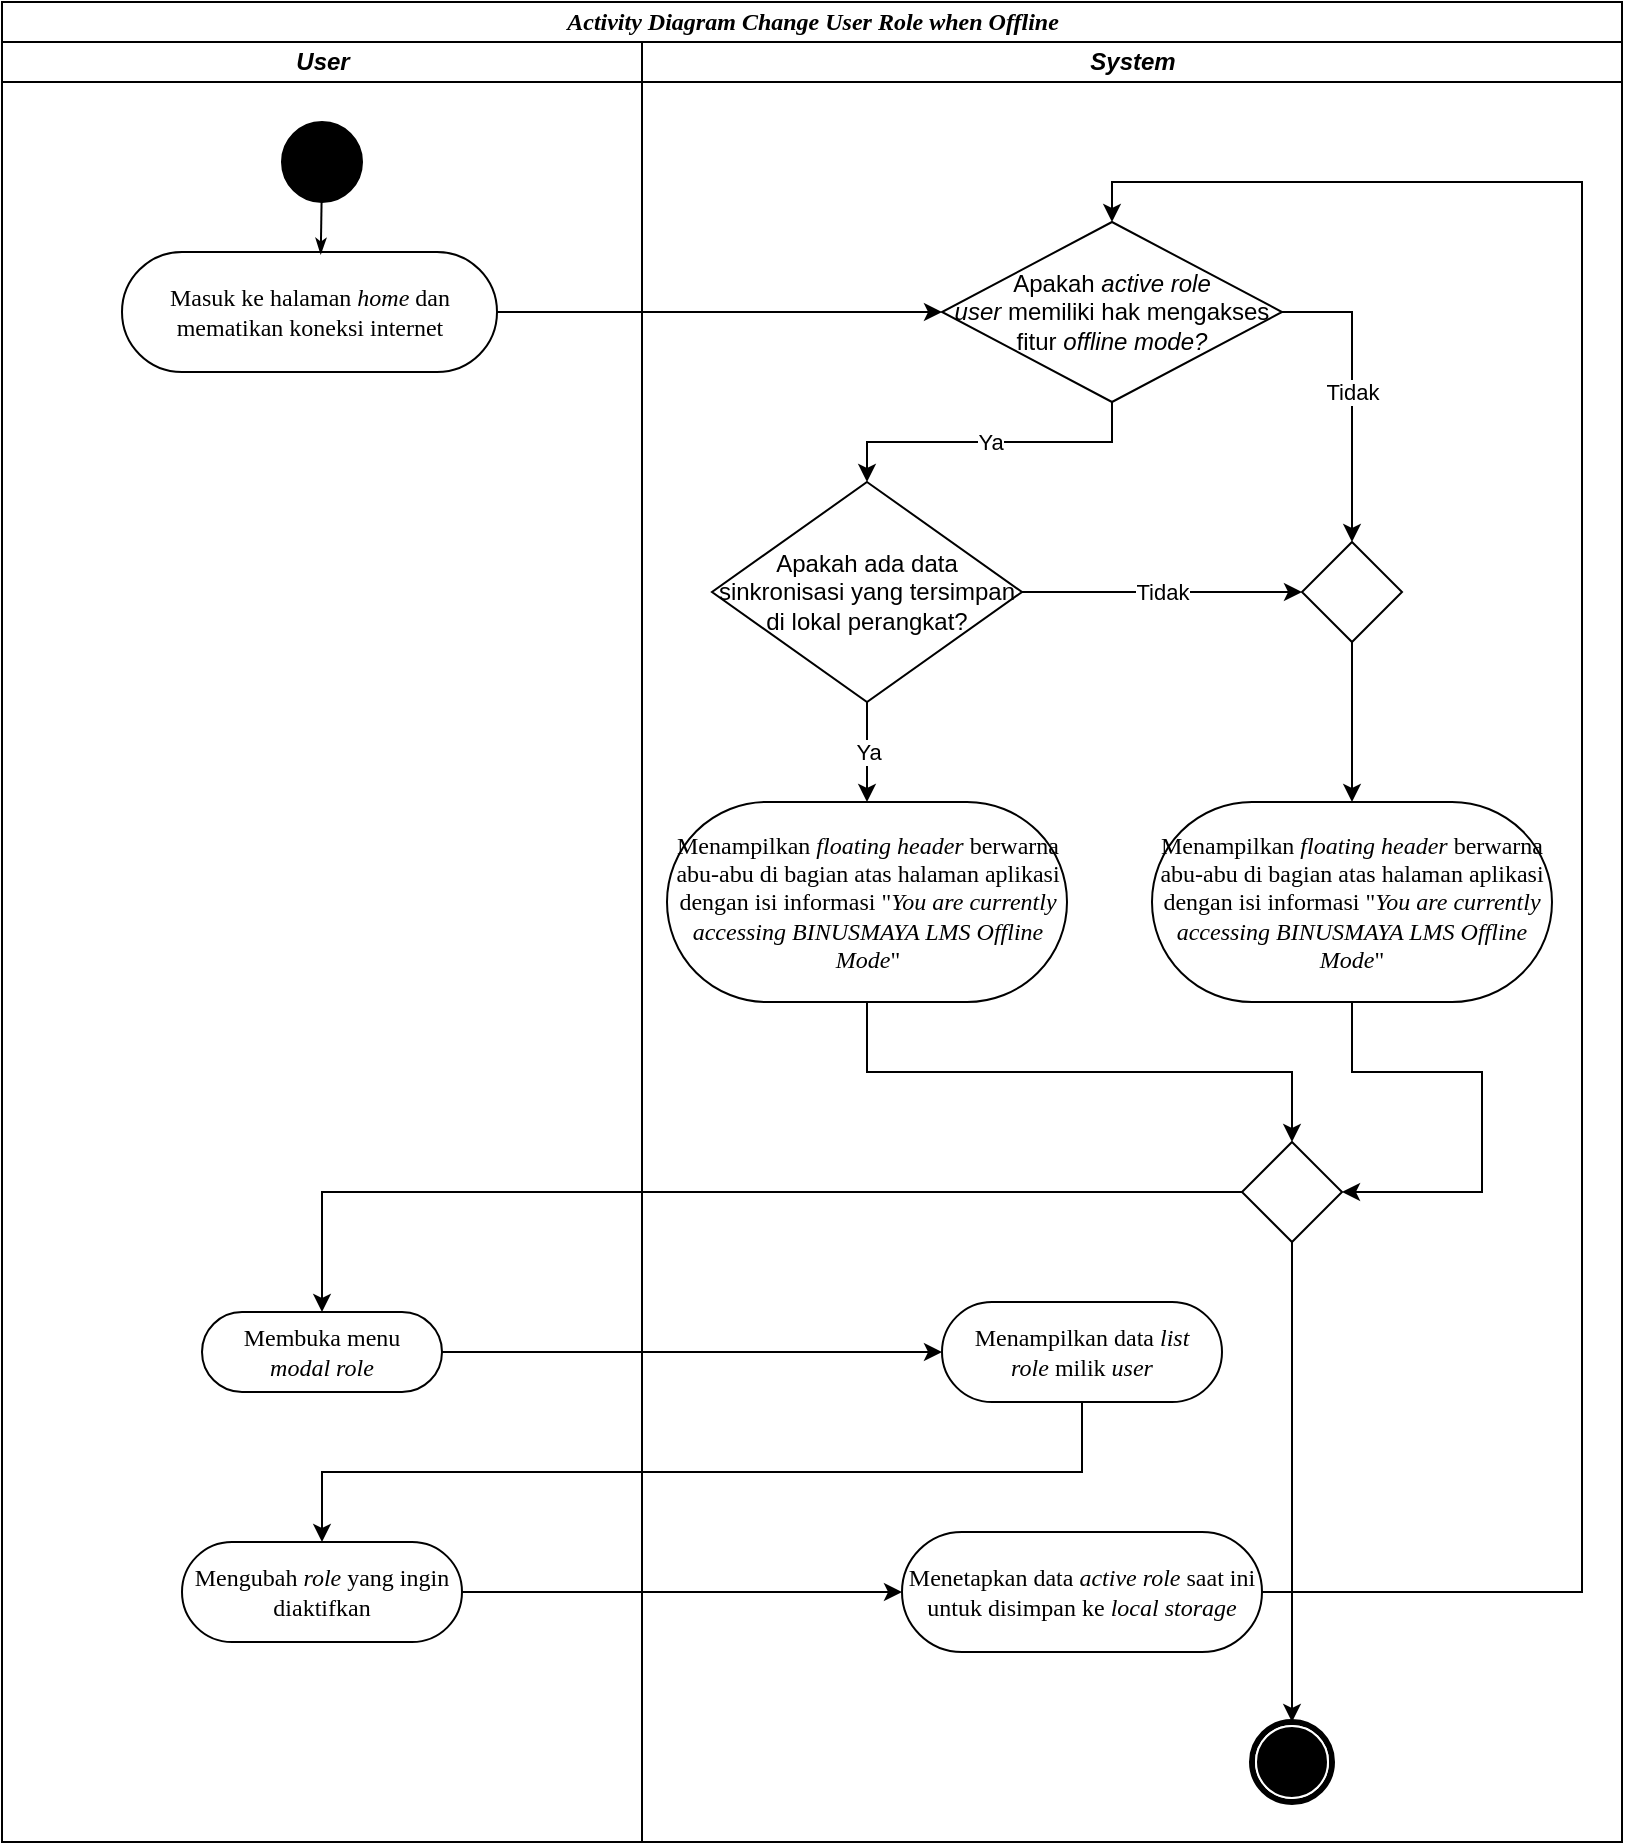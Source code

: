 <mxfile version="20.8.3" type="github">
  <diagram name="Page-1" id="0783ab3e-0a74-02c8-0abd-f7b4e66b4bec">
    <mxGraphModel dx="1500" dy="830" grid="1" gridSize="10" guides="1" tooltips="1" connect="1" arrows="1" fold="1" page="1" pageScale="1" pageWidth="850" pageHeight="1100" background="none" math="0" shadow="0">
      <root>
        <mxCell id="0" />
        <mxCell id="1" parent="0" />
        <mxCell id="1c1d494c118603dd-1" value="&lt;i&gt;Activity Diagram&lt;/i&gt;&amp;nbsp;&lt;i&gt;Change User Role when Offline&lt;/i&gt;" style="swimlane;html=1;childLayout=stackLayout;startSize=20;rounded=0;shadow=0;comic=0;labelBackgroundColor=none;strokeWidth=1;fontFamily=Verdana;fontSize=12;align=center;" parent="1" vertex="1">
          <mxGeometry x="20" y="90" width="810" height="920" as="geometry" />
        </mxCell>
        <mxCell id="9redM43dmEc5Fs1zs8RA-5" style="rounded=0;orthogonalLoop=1;jettySize=auto;html=1;exitX=1;exitY=0.5;exitDx=0;exitDy=0;" parent="1c1d494c118603dd-1" source="60571a20871a0731-8" target="9redM43dmEc5Fs1zs8RA-4" edge="1">
          <mxGeometry relative="1" as="geometry" />
        </mxCell>
        <mxCell id="1c1d494c118603dd-2" value="&lt;i&gt;User&lt;/i&gt;" style="swimlane;html=1;startSize=20;" parent="1c1d494c118603dd-1" vertex="1">
          <mxGeometry y="20" width="320" height="900" as="geometry">
            <mxRectangle y="20" width="40" height="970" as="alternateBounds" />
          </mxGeometry>
        </mxCell>
        <mxCell id="60571a20871a0731-4" value="" style="ellipse;whiteSpace=wrap;html=1;rounded=0;shadow=0;comic=0;labelBackgroundColor=none;strokeWidth=1;fillColor=#000000;fontFamily=Verdana;fontSize=12;align=center;" parent="1c1d494c118603dd-2" vertex="1">
          <mxGeometry x="140" y="40" width="40" height="40" as="geometry" />
        </mxCell>
        <mxCell id="60571a20871a0731-8" value="Masuk ke halaman &lt;i&gt;home &lt;/i&gt;dan mematikan koneksi internet" style="rounded=1;whiteSpace=wrap;html=1;shadow=0;comic=0;labelBackgroundColor=none;strokeWidth=1;fontFamily=Verdana;fontSize=12;align=center;arcSize=50;" parent="1c1d494c118603dd-2" vertex="1">
          <mxGeometry x="60" y="105" width="187.5" height="60" as="geometry" />
        </mxCell>
        <mxCell id="1c1d494c118603dd-27" style="rounded=0;html=1;labelBackgroundColor=none;startArrow=none;startFill=0;startSize=5;endArrow=classicThin;endFill=1;endSize=5;jettySize=auto;orthogonalLoop=1;strokeWidth=1;fontFamily=Verdana;fontSize=12;entryX=0.53;entryY=0.018;entryDx=0;entryDy=0;entryPerimeter=0;" parent="1c1d494c118603dd-2" source="60571a20871a0731-4" target="60571a20871a0731-8" edge="1">
          <mxGeometry relative="1" as="geometry">
            <mxPoint x="160" y="100" as="targetPoint" />
          </mxGeometry>
        </mxCell>
        <mxCell id="hw4aEWjpAXFNO5XK_DsB-16" value="Membuka menu &lt;i&gt;modal&lt;/i&gt;&amp;nbsp;&lt;i&gt;role&lt;/i&gt;" style="rounded=1;whiteSpace=wrap;html=1;shadow=0;comic=0;labelBackgroundColor=none;strokeWidth=1;fontFamily=Verdana;fontSize=12;align=center;arcSize=50;" vertex="1" parent="1c1d494c118603dd-2">
          <mxGeometry x="100" y="635" width="120" height="40" as="geometry" />
        </mxCell>
        <mxCell id="hw4aEWjpAXFNO5XK_DsB-20" value="Mengubah &lt;i&gt;role &lt;/i&gt;yang ingin diaktifkan" style="rounded=1;whiteSpace=wrap;html=1;shadow=0;comic=0;labelBackgroundColor=none;strokeWidth=1;fontFamily=Verdana;fontSize=12;align=center;arcSize=50;" vertex="1" parent="1c1d494c118603dd-2">
          <mxGeometry x="90" y="750" width="140" height="50" as="geometry" />
        </mxCell>
        <mxCell id="hw4aEWjpAXFNO5XK_DsB-17" style="edgeStyle=orthogonalEdgeStyle;rounded=0;orthogonalLoop=1;jettySize=auto;html=1;exitX=0;exitY=0.5;exitDx=0;exitDy=0;entryX=0.5;entryY=0;entryDx=0;entryDy=0;" edge="1" parent="1c1d494c118603dd-1" source="hw4aEWjpAXFNO5XK_DsB-13" target="hw4aEWjpAXFNO5XK_DsB-16">
          <mxGeometry relative="1" as="geometry" />
        </mxCell>
        <mxCell id="hw4aEWjpAXFNO5XK_DsB-19" style="edgeStyle=orthogonalEdgeStyle;rounded=0;orthogonalLoop=1;jettySize=auto;html=1;exitX=1;exitY=0.5;exitDx=0;exitDy=0;entryX=0;entryY=0.5;entryDx=0;entryDy=0;" edge="1" parent="1c1d494c118603dd-1" source="hw4aEWjpAXFNO5XK_DsB-16" target="hw4aEWjpAXFNO5XK_DsB-18">
          <mxGeometry relative="1" as="geometry" />
        </mxCell>
        <mxCell id="hw4aEWjpAXFNO5XK_DsB-21" style="edgeStyle=orthogonalEdgeStyle;rounded=0;orthogonalLoop=1;jettySize=auto;html=1;exitX=0.5;exitY=1;exitDx=0;exitDy=0;" edge="1" parent="1c1d494c118603dd-1" source="hw4aEWjpAXFNO5XK_DsB-18" target="hw4aEWjpAXFNO5XK_DsB-20">
          <mxGeometry relative="1" as="geometry" />
        </mxCell>
        <mxCell id="hw4aEWjpAXFNO5XK_DsB-23" style="edgeStyle=orthogonalEdgeStyle;rounded=0;orthogonalLoop=1;jettySize=auto;html=1;exitX=1;exitY=0.5;exitDx=0;exitDy=0;entryX=0;entryY=0.5;entryDx=0;entryDy=0;" edge="1" parent="1c1d494c118603dd-1" source="hw4aEWjpAXFNO5XK_DsB-20" target="hw4aEWjpAXFNO5XK_DsB-22">
          <mxGeometry relative="1" as="geometry" />
        </mxCell>
        <mxCell id="1c1d494c118603dd-4" value="&lt;i&gt;System&lt;/i&gt;" style="swimlane;html=1;startSize=20;" parent="1c1d494c118603dd-1" vertex="1">
          <mxGeometry x="320" y="20" width="490" height="900" as="geometry" />
        </mxCell>
        <mxCell id="60571a20871a0731-5" value="" style="shape=mxgraph.bpmn.shape;html=1;verticalLabelPosition=bottom;labelBackgroundColor=#ffffff;verticalAlign=top;perimeter=ellipsePerimeter;outline=end;symbol=terminate;rounded=0;shadow=0;comic=0;strokeWidth=1;fontFamily=Verdana;fontSize=12;align=center;" parent="1c1d494c118603dd-4" vertex="1">
          <mxGeometry x="305" y="840" width="40" height="40" as="geometry" />
        </mxCell>
        <mxCell id="9redM43dmEc5Fs1zs8RA-4" value="Apakah &lt;i&gt;active role user&lt;/i&gt;&amp;nbsp;memiliki hak mengakses fitur &lt;i&gt;offline mode?&lt;/i&gt;" style="rhombus;whiteSpace=wrap;html=1;" parent="1c1d494c118603dd-4" vertex="1">
          <mxGeometry x="150" y="90" width="170" height="90" as="geometry" />
        </mxCell>
        <mxCell id="9redM43dmEc5Fs1zs8RA-16" value="" style="endArrow=classic;html=1;rounded=0;exitX=0.5;exitY=1;exitDx=0;exitDy=0;entryX=0.5;entryY=0;entryDx=0;entryDy=0;edgeStyle=orthogonalEdgeStyle;" parent="1c1d494c118603dd-4" source="9redM43dmEc5Fs1zs8RA-4" target="hw4aEWjpAXFNO5XK_DsB-1" edge="1">
          <mxGeometry relative="1" as="geometry">
            <mxPoint x="70" y="250" as="sourcePoint" />
            <mxPoint x="149.37" y="210" as="targetPoint" />
          </mxGeometry>
        </mxCell>
        <mxCell id="9redM43dmEc5Fs1zs8RA-17" value="Ya" style="edgeLabel;resizable=0;html=1;align=center;verticalAlign=middle;" parent="9redM43dmEc5Fs1zs8RA-16" connectable="0" vertex="1">
          <mxGeometry relative="1" as="geometry" />
        </mxCell>
        <mxCell id="9redM43dmEc5Fs1zs8RA-18" value="" style="endArrow=classic;html=1;rounded=0;exitX=1;exitY=0.5;exitDx=0;exitDy=0;edgeStyle=orthogonalEdgeStyle;entryX=0.5;entryY=0;entryDx=0;entryDy=0;" parent="1c1d494c118603dd-4" source="9redM43dmEc5Fs1zs8RA-4" target="hw4aEWjpAXFNO5XK_DsB-2" edge="1">
          <mxGeometry relative="1" as="geometry">
            <mxPoint x="180" y="190" as="sourcePoint" />
            <mxPoint x="360" y="200" as="targetPoint" />
            <Array as="points">
              <mxPoint x="355" y="135" />
            </Array>
          </mxGeometry>
        </mxCell>
        <mxCell id="9redM43dmEc5Fs1zs8RA-19" value="Tidak" style="edgeLabel;resizable=0;html=1;align=center;verticalAlign=middle;" parent="9redM43dmEc5Fs1zs8RA-18" connectable="0" vertex="1">
          <mxGeometry relative="1" as="geometry" />
        </mxCell>
        <mxCell id="hw4aEWjpAXFNO5XK_DsB-1" value="Apakah ada data sinkronisasi yang tersimpan di lokal perangkat?" style="rhombus;whiteSpace=wrap;html=1;" vertex="1" parent="1c1d494c118603dd-4">
          <mxGeometry x="35" y="220" width="155" height="110" as="geometry" />
        </mxCell>
        <mxCell id="hw4aEWjpAXFNO5XK_DsB-12" style="edgeStyle=orthogonalEdgeStyle;rounded=0;orthogonalLoop=1;jettySize=auto;html=1;exitX=0.5;exitY=1;exitDx=0;exitDy=0;entryX=0.5;entryY=0;entryDx=0;entryDy=0;" edge="1" parent="1c1d494c118603dd-4" source="hw4aEWjpAXFNO5XK_DsB-2" target="hw4aEWjpAXFNO5XK_DsB-8">
          <mxGeometry relative="1" as="geometry" />
        </mxCell>
        <mxCell id="hw4aEWjpAXFNO5XK_DsB-2" value="" style="rhombus;whiteSpace=wrap;html=1;" vertex="1" parent="1c1d494c118603dd-4">
          <mxGeometry x="330" y="250" width="50" height="50" as="geometry" />
        </mxCell>
        <mxCell id="hw4aEWjpAXFNO5XK_DsB-5" value="" style="endArrow=classic;html=1;rounded=0;exitX=1;exitY=0.5;exitDx=0;exitDy=0;edgeStyle=orthogonalEdgeStyle;entryX=0;entryY=0.5;entryDx=0;entryDy=0;" edge="1" parent="1c1d494c118603dd-4" source="hw4aEWjpAXFNO5XK_DsB-1" target="hw4aEWjpAXFNO5XK_DsB-2">
          <mxGeometry relative="1" as="geometry">
            <mxPoint x="170" y="280" as="sourcePoint" />
            <mxPoint x="245" y="400" as="targetPoint" />
            <Array as="points" />
          </mxGeometry>
        </mxCell>
        <mxCell id="hw4aEWjpAXFNO5XK_DsB-6" value="Tidak" style="edgeLabel;resizable=0;html=1;align=center;verticalAlign=middle;" connectable="0" vertex="1" parent="hw4aEWjpAXFNO5XK_DsB-5">
          <mxGeometry relative="1" as="geometry" />
        </mxCell>
        <mxCell id="hw4aEWjpAXFNO5XK_DsB-15" style="edgeStyle=orthogonalEdgeStyle;rounded=0;orthogonalLoop=1;jettySize=auto;html=1;exitX=0.5;exitY=1;exitDx=0;exitDy=0;entryX=0.5;entryY=0;entryDx=0;entryDy=0;" edge="1" parent="1c1d494c118603dd-4" source="hw4aEWjpAXFNO5XK_DsB-7" target="hw4aEWjpAXFNO5XK_DsB-13">
          <mxGeometry relative="1" as="geometry" />
        </mxCell>
        <mxCell id="hw4aEWjpAXFNO5XK_DsB-7" value="Menampilkan &lt;i&gt;floating header &lt;/i&gt;berwarna abu-abu di bagian atas halaman aplikasi dengan isi informasi &quot;&lt;i&gt;You are currently accessing BINUSMAYA LMS Offline Mode&lt;/i&gt;&quot;" style="rounded=1;whiteSpace=wrap;html=1;shadow=0;comic=0;labelBackgroundColor=none;strokeWidth=1;fontFamily=Verdana;fontSize=12;align=center;arcSize=50;" vertex="1" parent="1c1d494c118603dd-4">
          <mxGeometry x="12.5" y="380" width="200" height="100" as="geometry" />
        </mxCell>
        <mxCell id="hw4aEWjpAXFNO5XK_DsB-14" style="edgeStyle=orthogonalEdgeStyle;rounded=0;orthogonalLoop=1;jettySize=auto;html=1;exitX=0.5;exitY=1;exitDx=0;exitDy=0;entryX=1;entryY=0.5;entryDx=0;entryDy=0;" edge="1" parent="1c1d494c118603dd-4" source="hw4aEWjpAXFNO5XK_DsB-8" target="hw4aEWjpAXFNO5XK_DsB-13">
          <mxGeometry relative="1" as="geometry">
            <Array as="points">
              <mxPoint x="355" y="515" />
              <mxPoint x="420" y="515" />
              <mxPoint x="420" y="575" />
            </Array>
          </mxGeometry>
        </mxCell>
        <mxCell id="hw4aEWjpAXFNO5XK_DsB-8" value="Menampilkan &lt;i&gt;floating header &lt;/i&gt;berwarna abu-abu di bagian atas halaman aplikasi dengan isi informasi &quot;&lt;i&gt;You are currently accessing BINUSMAYA LMS Offline Mode&lt;/i&gt;&quot;" style="rounded=1;whiteSpace=wrap;html=1;shadow=0;comic=0;labelBackgroundColor=none;strokeWidth=1;fontFamily=Verdana;fontSize=12;align=center;arcSize=50;" vertex="1" parent="1c1d494c118603dd-4">
          <mxGeometry x="255" y="380" width="200" height="100" as="geometry" />
        </mxCell>
        <mxCell id="hw4aEWjpAXFNO5XK_DsB-10" value="" style="endArrow=classic;html=1;rounded=0;exitX=0.5;exitY=1;exitDx=0;exitDy=0;entryX=0.5;entryY=0;entryDx=0;entryDy=0;edgeStyle=orthogonalEdgeStyle;" edge="1" parent="1c1d494c118603dd-4" source="hw4aEWjpAXFNO5XK_DsB-1" target="hw4aEWjpAXFNO5XK_DsB-7">
          <mxGeometry relative="1" as="geometry">
            <mxPoint x="205" y="190" as="sourcePoint" />
            <mxPoint x="122.5" y="230" as="targetPoint" />
          </mxGeometry>
        </mxCell>
        <mxCell id="hw4aEWjpAXFNO5XK_DsB-11" value="Ya" style="edgeLabel;resizable=0;html=1;align=center;verticalAlign=middle;" connectable="0" vertex="1" parent="hw4aEWjpAXFNO5XK_DsB-10">
          <mxGeometry relative="1" as="geometry" />
        </mxCell>
        <mxCell id="rwd5jLVt5XGYScektKXe-1" style="edgeStyle=orthogonalEdgeStyle;rounded=0;orthogonalLoop=1;jettySize=auto;html=1;exitX=0.5;exitY=1;exitDx=0;exitDy=0;entryX=0.5;entryY=0;entryDx=0;entryDy=0;" edge="1" parent="1c1d494c118603dd-4" source="hw4aEWjpAXFNO5XK_DsB-13" target="60571a20871a0731-5">
          <mxGeometry relative="1" as="geometry" />
        </mxCell>
        <mxCell id="hw4aEWjpAXFNO5XK_DsB-13" value="" style="rhombus;whiteSpace=wrap;html=1;" vertex="1" parent="1c1d494c118603dd-4">
          <mxGeometry x="300" y="550" width="50" height="50" as="geometry" />
        </mxCell>
        <mxCell id="hw4aEWjpAXFNO5XK_DsB-18" value="Menampilkan data &lt;i&gt;list role&lt;/i&gt;&amp;nbsp;milik &lt;i&gt;user&lt;/i&gt;" style="rounded=1;whiteSpace=wrap;html=1;shadow=0;comic=0;labelBackgroundColor=none;strokeWidth=1;fontFamily=Verdana;fontSize=12;align=center;arcSize=50;" vertex="1" parent="1c1d494c118603dd-4">
          <mxGeometry x="150" y="630" width="140" height="50" as="geometry" />
        </mxCell>
        <mxCell id="hw4aEWjpAXFNO5XK_DsB-25" style="edgeStyle=orthogonalEdgeStyle;rounded=0;orthogonalLoop=1;jettySize=auto;html=1;exitX=1;exitY=0.5;exitDx=0;exitDy=0;entryX=0.5;entryY=0;entryDx=0;entryDy=0;" edge="1" parent="1c1d494c118603dd-4" source="hw4aEWjpAXFNO5XK_DsB-22" target="9redM43dmEc5Fs1zs8RA-4">
          <mxGeometry relative="1" as="geometry">
            <Array as="points">
              <mxPoint x="470" y="775" />
              <mxPoint x="470" y="70" />
              <mxPoint x="235" y="70" />
            </Array>
          </mxGeometry>
        </mxCell>
        <mxCell id="hw4aEWjpAXFNO5XK_DsB-22" value="Menetapkan data &lt;i&gt;active role&lt;/i&gt;&amp;nbsp;saat ini untuk disimpan ke &lt;i&gt;local storage&lt;/i&gt;" style="rounded=1;whiteSpace=wrap;html=1;shadow=0;comic=0;labelBackgroundColor=none;strokeWidth=1;fontFamily=Verdana;fontSize=12;align=center;arcSize=50;" vertex="1" parent="1c1d494c118603dd-4">
          <mxGeometry x="130" y="745" width="180" height="60" as="geometry" />
        </mxCell>
      </root>
    </mxGraphModel>
  </diagram>
</mxfile>
